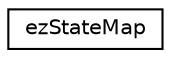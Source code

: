 digraph "Graphical Class Hierarchy"
{
 // LATEX_PDF_SIZE
  edge [fontname="Helvetica",fontsize="10",labelfontname="Helvetica",labelfontsize="10"];
  node [fontname="Helvetica",fontsize="10",shape=record];
  rankdir="LR";
  Node0 [label="ezStateMap",height=0.2,width=0.4,color="black", fillcolor="white", style="filled",URL="$d1/d48/classez_state_map.htm",tooltip="A simple registry that stores name/value pairs of types that are common to store game state."];
}
